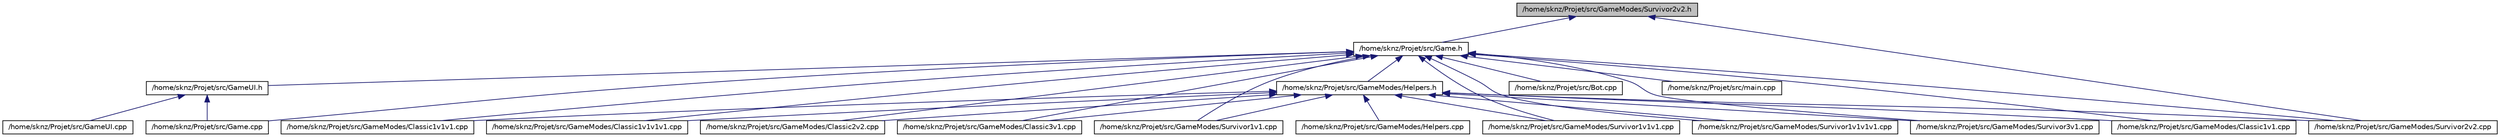 digraph G
{
  edge [fontname="Helvetica",fontsize="10",labelfontname="Helvetica",labelfontsize="10"];
  node [fontname="Helvetica",fontsize="10",shape=record];
  Node1 [label="/home/sknz/Projet/src/GameModes/Survivor2v2.h",height=0.2,width=0.4,color="black", fillcolor="grey75", style="filled" fontcolor="black"];
  Node1 -> Node2 [dir="back",color="midnightblue",fontsize="10",style="solid",fontname="Helvetica"];
  Node2 [label="/home/sknz/Projet/src/Game.h",height=0.2,width=0.4,color="black", fillcolor="white", style="filled",URL="$_game_8h.html"];
  Node2 -> Node3 [dir="back",color="midnightblue",fontsize="10",style="solid",fontname="Helvetica"];
  Node3 [label="/home/sknz/Projet/src/Bot.cpp",height=0.2,width=0.4,color="black", fillcolor="white", style="filled",URL="$_bot_8cpp.html"];
  Node2 -> Node4 [dir="back",color="midnightblue",fontsize="10",style="solid",fontname="Helvetica"];
  Node4 [label="/home/sknz/Projet/src/Game.cpp",height=0.2,width=0.4,color="black", fillcolor="white", style="filled",URL="$_game_8cpp.html"];
  Node2 -> Node5 [dir="back",color="midnightblue",fontsize="10",style="solid",fontname="Helvetica"];
  Node5 [label="/home/sknz/Projet/src/GameUI.h",height=0.2,width=0.4,color="black", fillcolor="white", style="filled",URL="$_game_u_i_8h.html"];
  Node5 -> Node4 [dir="back",color="midnightblue",fontsize="10",style="solid",fontname="Helvetica"];
  Node5 -> Node6 [dir="back",color="midnightblue",fontsize="10",style="solid",fontname="Helvetica"];
  Node6 [label="/home/sknz/Projet/src/GameUI.cpp",height=0.2,width=0.4,color="black", fillcolor="white", style="filled",URL="$_game_u_i_8cpp.html"];
  Node2 -> Node7 [dir="back",color="midnightblue",fontsize="10",style="solid",fontname="Helvetica"];
  Node7 [label="/home/sknz/Projet/src/GameModes/Helpers.h",height=0.2,width=0.4,color="black", fillcolor="white", style="filled",URL="$_helpers_8h.html"];
  Node7 -> Node8 [dir="back",color="midnightblue",fontsize="10",style="solid",fontname="Helvetica"];
  Node8 [label="/home/sknz/Projet/src/GameModes/Classic1v1.cpp",height=0.2,width=0.4,color="black", fillcolor="white", style="filled",URL="$_classic1v1_8cpp.html"];
  Node7 -> Node9 [dir="back",color="midnightblue",fontsize="10",style="solid",fontname="Helvetica"];
  Node9 [label="/home/sknz/Projet/src/GameModes/Classic1v1v1.cpp",height=0.2,width=0.4,color="black", fillcolor="white", style="filled",URL="$_classic1v1v1_8cpp.html"];
  Node7 -> Node10 [dir="back",color="midnightblue",fontsize="10",style="solid",fontname="Helvetica"];
  Node10 [label="/home/sknz/Projet/src/GameModes/Classic1v1v1v1.cpp",height=0.2,width=0.4,color="black", fillcolor="white", style="filled",URL="$_classic1v1v1v1_8cpp.html"];
  Node7 -> Node11 [dir="back",color="midnightblue",fontsize="10",style="solid",fontname="Helvetica"];
  Node11 [label="/home/sknz/Projet/src/GameModes/Classic2v2.cpp",height=0.2,width=0.4,color="black", fillcolor="white", style="filled",URL="$_classic2v2_8cpp.html"];
  Node7 -> Node12 [dir="back",color="midnightblue",fontsize="10",style="solid",fontname="Helvetica"];
  Node12 [label="/home/sknz/Projet/src/GameModes/Classic3v1.cpp",height=0.2,width=0.4,color="black", fillcolor="white", style="filled",URL="$_classic3v1_8cpp.html"];
  Node7 -> Node13 [dir="back",color="midnightblue",fontsize="10",style="solid",fontname="Helvetica"];
  Node13 [label="/home/sknz/Projet/src/GameModes/Helpers.cpp",height=0.2,width=0.4,color="black", fillcolor="white", style="filled",URL="$_helpers_8cpp.html"];
  Node7 -> Node14 [dir="back",color="midnightblue",fontsize="10",style="solid",fontname="Helvetica"];
  Node14 [label="/home/sknz/Projet/src/GameModes/Survivor1v1.cpp",height=0.2,width=0.4,color="black", fillcolor="white", style="filled",URL="$_survivor1v1_8cpp.html"];
  Node7 -> Node15 [dir="back",color="midnightblue",fontsize="10",style="solid",fontname="Helvetica"];
  Node15 [label="/home/sknz/Projet/src/GameModes/Survivor1v1v1.cpp",height=0.2,width=0.4,color="black", fillcolor="white", style="filled",URL="$_survivor1v1v1_8cpp.html"];
  Node7 -> Node16 [dir="back",color="midnightblue",fontsize="10",style="solid",fontname="Helvetica"];
  Node16 [label="/home/sknz/Projet/src/GameModes/Survivor1v1v1v1.cpp",height=0.2,width=0.4,color="black", fillcolor="white", style="filled",URL="$_survivor1v1v1v1_8cpp.html"];
  Node7 -> Node17 [dir="back",color="midnightblue",fontsize="10",style="solid",fontname="Helvetica"];
  Node17 [label="/home/sknz/Projet/src/GameModes/Survivor2v2.cpp",height=0.2,width=0.4,color="black", fillcolor="white", style="filled",URL="$_survivor2v2_8cpp.html"];
  Node7 -> Node18 [dir="back",color="midnightblue",fontsize="10",style="solid",fontname="Helvetica"];
  Node18 [label="/home/sknz/Projet/src/GameModes/Survivor3v1.cpp",height=0.2,width=0.4,color="black", fillcolor="white", style="filled",URL="$_survivor3v1_8cpp.html"];
  Node2 -> Node8 [dir="back",color="midnightblue",fontsize="10",style="solid",fontname="Helvetica"];
  Node2 -> Node9 [dir="back",color="midnightblue",fontsize="10",style="solid",fontname="Helvetica"];
  Node2 -> Node10 [dir="back",color="midnightblue",fontsize="10",style="solid",fontname="Helvetica"];
  Node2 -> Node11 [dir="back",color="midnightblue",fontsize="10",style="solid",fontname="Helvetica"];
  Node2 -> Node12 [dir="back",color="midnightblue",fontsize="10",style="solid",fontname="Helvetica"];
  Node2 -> Node14 [dir="back",color="midnightblue",fontsize="10",style="solid",fontname="Helvetica"];
  Node2 -> Node15 [dir="back",color="midnightblue",fontsize="10",style="solid",fontname="Helvetica"];
  Node2 -> Node16 [dir="back",color="midnightblue",fontsize="10",style="solid",fontname="Helvetica"];
  Node2 -> Node17 [dir="back",color="midnightblue",fontsize="10",style="solid",fontname="Helvetica"];
  Node2 -> Node18 [dir="back",color="midnightblue",fontsize="10",style="solid",fontname="Helvetica"];
  Node2 -> Node19 [dir="back",color="midnightblue",fontsize="10",style="solid",fontname="Helvetica"];
  Node19 [label="/home/sknz/Projet/src/main.cpp",height=0.2,width=0.4,color="black", fillcolor="white", style="filled",URL="$main_8cpp.html"];
  Node1 -> Node17 [dir="back",color="midnightblue",fontsize="10",style="solid",fontname="Helvetica"];
}
